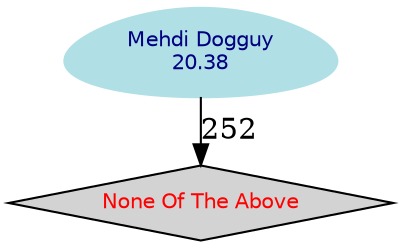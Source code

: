 digraph Results {
  ranksep=0.25;
 "Mehdi Dogguy\n20.38" [ style="filled" , color="powderblue", shape=egg, fontcolor="NavyBlue", fontname="Helvetica", fontsize=10  ];
 "Mehdi Dogguy\n20.38" -> "None Of The Above" [ label="252" ];
 "None Of The Above" [ style="filled" , shape=diamond, fontcolor="Red", fontname="Helvetica", fontsize=10  ];
}
